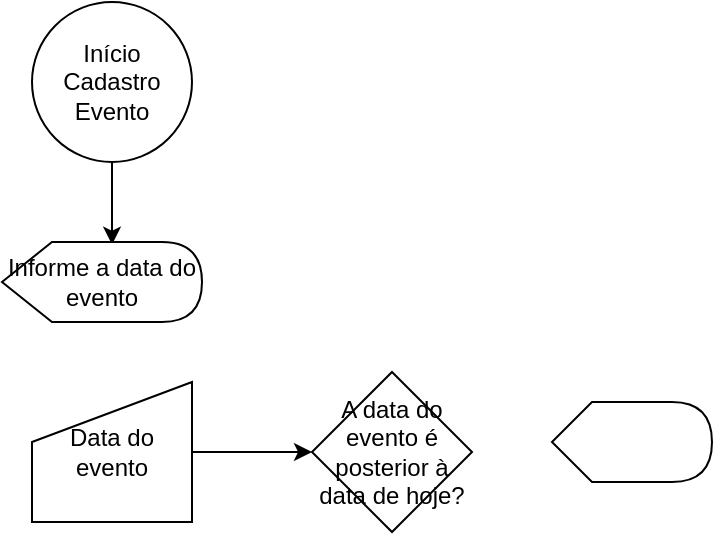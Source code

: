 <mxfile version="15.8.6" type="github">
  <diagram id="AMbJrYQroYjOnYmesZMy" name="Page-1">
    <mxGraphModel dx="1422" dy="794" grid="1" gridSize="10" guides="1" tooltips="1" connect="1" arrows="1" fold="1" page="1" pageScale="1" pageWidth="827" pageHeight="1169" math="0" shadow="0">
      <root>
        <mxCell id="0" />
        <mxCell id="1" parent="0" />
        <mxCell id="ntxmmqhkYzdvFGRqi93g-4" style="edgeStyle=orthogonalEdgeStyle;rounded=0;orthogonalLoop=1;jettySize=auto;html=1;exitX=0.5;exitY=1;exitDx=0;exitDy=0;entryX=0.55;entryY=0.033;entryDx=0;entryDy=0;entryPerimeter=0;" edge="1" parent="1" source="ntxmmqhkYzdvFGRqi93g-2" target="ntxmmqhkYzdvFGRqi93g-3">
          <mxGeometry relative="1" as="geometry" />
        </mxCell>
        <mxCell id="ntxmmqhkYzdvFGRqi93g-2" value="Início&lt;br&gt;Cadastro Evento" style="ellipse;whiteSpace=wrap;html=1;" vertex="1" parent="1">
          <mxGeometry x="110" y="40" width="80" height="80" as="geometry" />
        </mxCell>
        <mxCell id="ntxmmqhkYzdvFGRqi93g-3" value="Informe a data do evento" style="shape=display;whiteSpace=wrap;html=1;" vertex="1" parent="1">
          <mxGeometry x="95" y="160" width="100" height="40" as="geometry" />
        </mxCell>
        <mxCell id="ntxmmqhkYzdvFGRqi93g-7" value="" style="edgeStyle=orthogonalEdgeStyle;rounded=0;orthogonalLoop=1;jettySize=auto;html=1;" edge="1" parent="1" source="ntxmmqhkYzdvFGRqi93g-5" target="ntxmmqhkYzdvFGRqi93g-6">
          <mxGeometry relative="1" as="geometry" />
        </mxCell>
        <mxCell id="ntxmmqhkYzdvFGRqi93g-5" value="Data do evento" style="shape=manualInput;whiteSpace=wrap;html=1;" vertex="1" parent="1">
          <mxGeometry x="110" y="230" width="80" height="70" as="geometry" />
        </mxCell>
        <mxCell id="ntxmmqhkYzdvFGRqi93g-6" value="A data do evento é posterior à data de hoje?" style="rhombus;whiteSpace=wrap;html=1;" vertex="1" parent="1">
          <mxGeometry x="250" y="225" width="80" height="80" as="geometry" />
        </mxCell>
        <mxCell id="ntxmmqhkYzdvFGRqi93g-8" value="" style="shape=display;whiteSpace=wrap;html=1;" vertex="1" parent="1">
          <mxGeometry x="370" y="240" width="80" height="40" as="geometry" />
        </mxCell>
      </root>
    </mxGraphModel>
  </diagram>
</mxfile>
